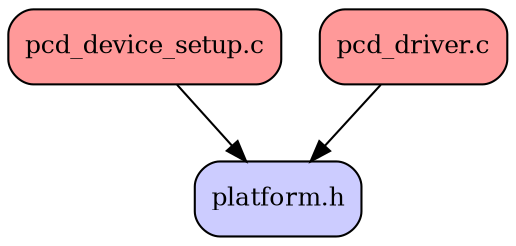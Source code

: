 digraph codeviz {
    splines=true
    sep="+15,15"
    overlap=scalexy

    node [shape=Mrecord, fontsize=12]

    node [fillcolor="#ff9999", style=filled] "pcd_device_setup.c" [label = "pcd_device_setup.c"]
    node [fillcolor="#ff9999", style=filled] "pcd_driver.c"       [label = "pcd_driver.c"]
    node [fillcolor="#ccccff", style=filled] "platform.h"         [label = "platform.h"]

    "pcd_device_setup.c" ->         "platform.h"
    "pcd_driver.c"       ->         "platform.h"
}